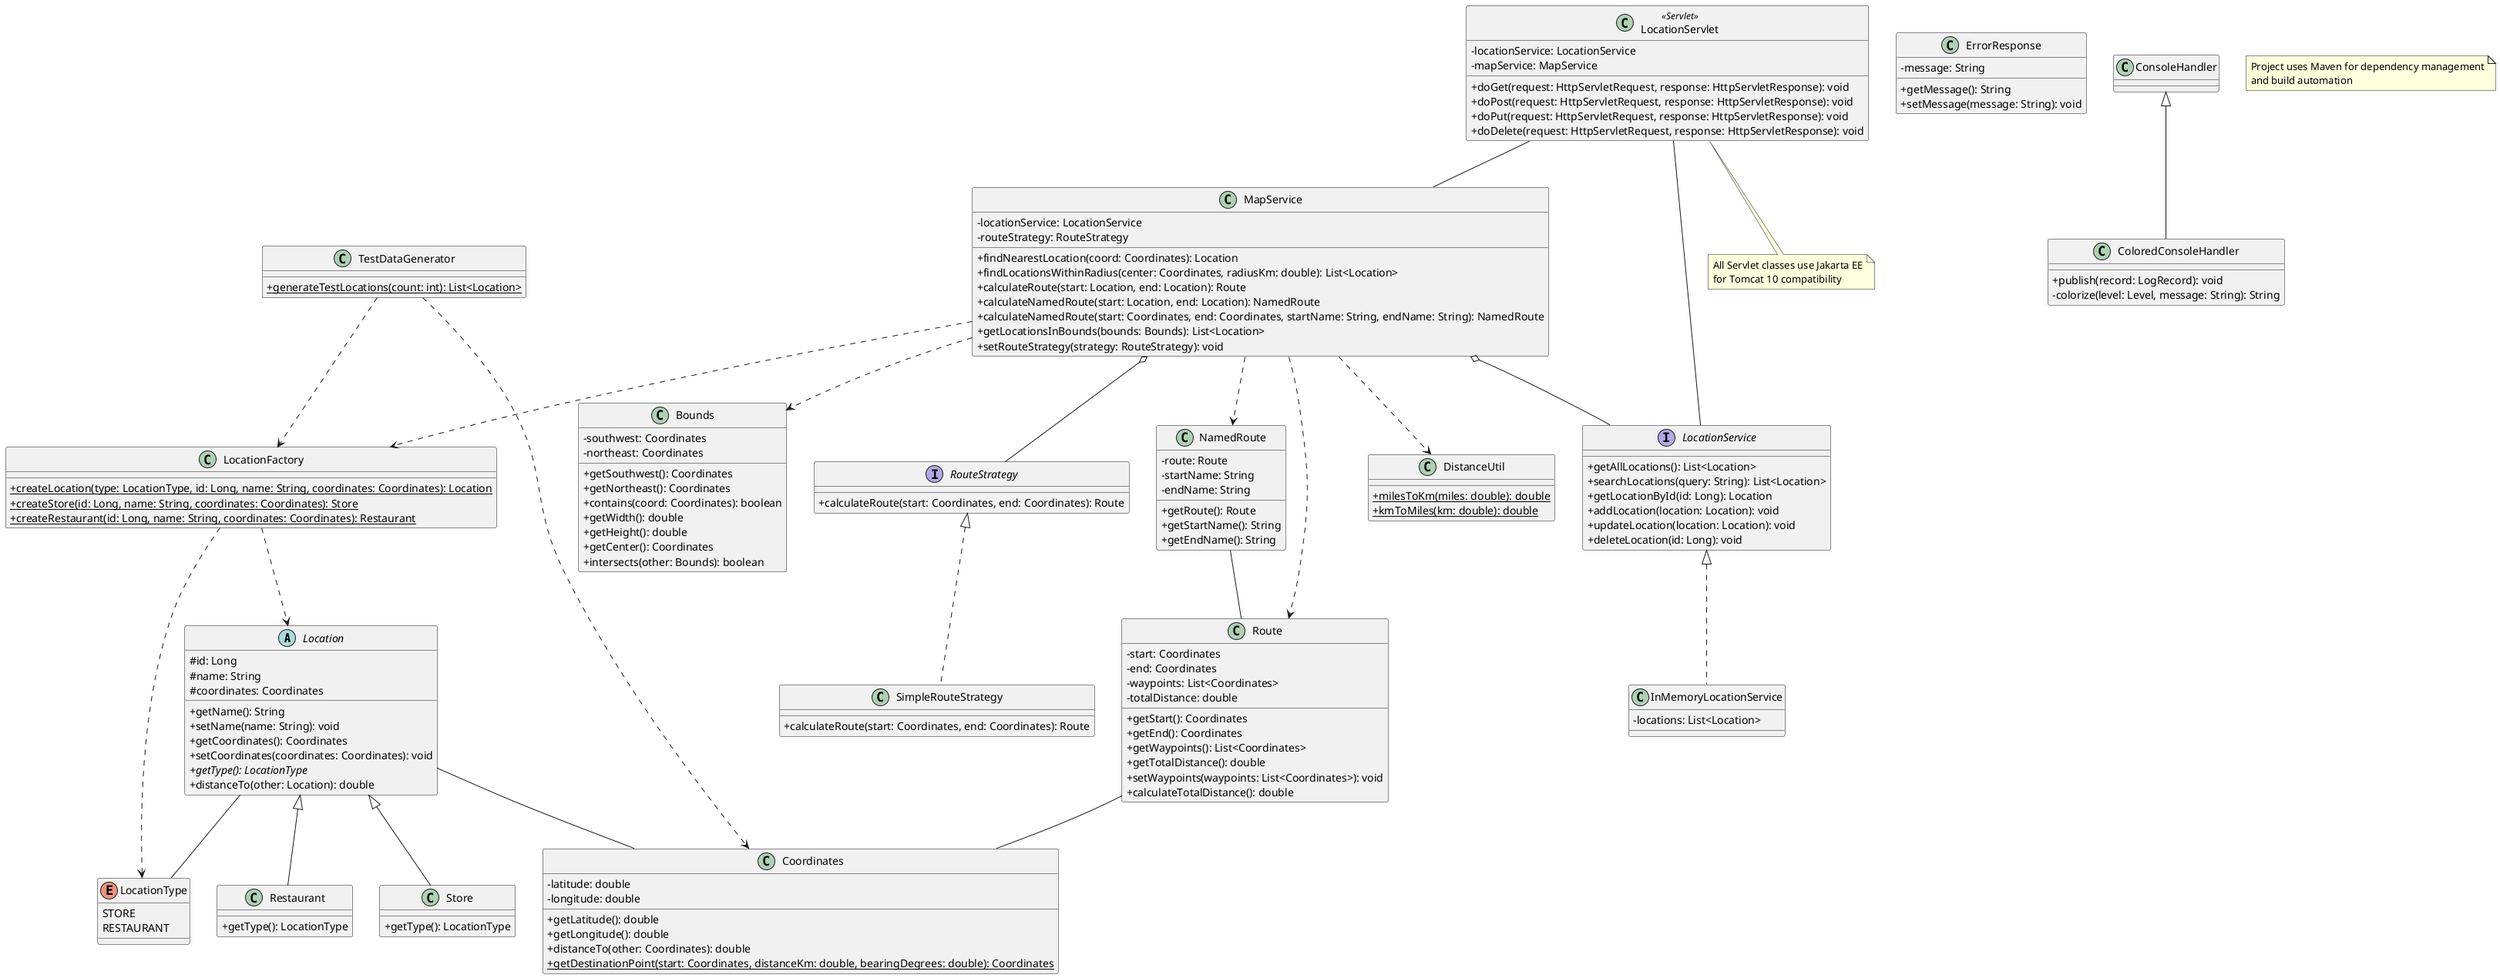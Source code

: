 @startuml

skinparam classAttributeIconSize 0

abstract class Location {
    #id: Long
    #name: String
    #coordinates: Coordinates
    +getName(): String
    +setName(name: String): void
    +getCoordinates(): Coordinates
    +setCoordinates(coordinates: Coordinates): void
    {abstract} +getType(): LocationType
    +distanceTo(other: Location): double
}

class Store extends Location {
    +getType(): LocationType
}

class Restaurant extends Location {
    +getType(): LocationType
}

class Coordinates {
    -latitude: double
    -longitude: double
    +getLatitude(): double
    +getLongitude(): double
    +distanceTo(other: Coordinates): double
    +{static} getDestinationPoint(start: Coordinates, distanceKm: double, bearingDegrees: double): Coordinates
}

enum LocationType {
    STORE
    RESTAURANT
}

class Route {
    -start: Coordinates
    -end: Coordinates
    -waypoints: List<Coordinates>
    -totalDistance: double
    +getStart(): Coordinates
    +getEnd(): Coordinates
    +getWaypoints(): List<Coordinates>
    +getTotalDistance(): double
    +setWaypoints(waypoints: List<Coordinates>): void
    +calculateTotalDistance(): double
}

class NamedRoute {
    -route: Route
    -startName: String
    -endName: String
    +getRoute(): Route
    +getStartName(): String
    +getEndName(): String
}

interface LocationService {
    +getAllLocations(): List<Location>
    +searchLocations(query: String): List<Location>
    +getLocationById(id: Long): Location
    +addLocation(location: Location): void
    +updateLocation(location: Location): void
    +deleteLocation(id: Long): void
}

class InMemoryLocationService implements LocationService {
    -locations: List<Location>
}

class MapService {
    -locationService: LocationService
    -routeStrategy: RouteStrategy
    +findNearestLocation(coord: Coordinates): Location
    +findLocationsWithinRadius(center: Coordinates, radiusKm: double): List<Location>
    +calculateRoute(start: Location, end: Location): Route
    +calculateNamedRoute(start: Location, end: Location): NamedRoute
    +calculateNamedRoute(start: Coordinates, end: Coordinates, startName: String, endName: String): NamedRoute
    +getLocationsInBounds(bounds: Bounds): List<Location>
    +setRouteStrategy(strategy: RouteStrategy): void
}

class LocationServlet <<Servlet>> {
    -locationService: LocationService
    -mapService: MapService
    +doGet(request: HttpServletRequest, response: HttpServletResponse): void
    +doPost(request: HttpServletRequest, response: HttpServletResponse): void
    +doPut(request: HttpServletRequest, response: HttpServletResponse): void
    +doDelete(request: HttpServletRequest, response: HttpServletResponse): void
}

class ErrorResponse {
    -message: String
    +getMessage(): String
    +setMessage(message: String): void
}

class DistanceUtil {
    {static} +milesToKm(miles: double): double
    {static} +kmToMiles(km: double): double
}

class Bounds {
    -southwest: Coordinates
    -northeast: Coordinates
    +getSouthwest(): Coordinates
    +getNortheast(): Coordinates
    +contains(coord: Coordinates): boolean
    +getWidth(): double
    +getHeight(): double
    +getCenter(): Coordinates
    +intersects(other: Bounds): boolean
}

class LocationFactory {
    {static} +createLocation(type: LocationType, id: Long, name: String, coordinates: Coordinates): Location
    {static} +createStore(id: Long, name: String, coordinates: Coordinates): Store
    {static} +createRestaurant(id: Long, name: String, coordinates: Coordinates): Restaurant
}

class TestDataGenerator {
    {static} +generateTestLocations(count: int): List<Location>
}

interface RouteStrategy {
   +calculateRoute(start: Coordinates, end: Coordinates): Route
}

class SimpleRouteStrategy implements RouteStrategy {
    +calculateRoute(start: Coordinates, end: Coordinates): Route
}

class ConsoleHandler {
}

class ColoredConsoleHandler extends ConsoleHandler {
    +publish(record: LogRecord): void
    -colorize(level: Level, message: String): String
}

MapService o-- LocationService
MapService o-- RouteStrategy
MapService ..> Route
MapService ..> NamedRoute
MapService ..> Bounds
MapService ..> LocationFactory
LocationServlet -- MapService
LocationServlet -- LocationService
Location -- Coordinates
Route -- Coordinates
NamedRoute -- Route
Location -- LocationType
MapService ..> DistanceUtil
LocationFactory ..> Location
LocationFactory ..> LocationType
TestDataGenerator ..> LocationFactory
TestDataGenerator ..> Coordinates

note "All Servlet classes use Jakarta EE\nfor Tomcat 10 compatibility" as N1
note "Project uses Maven for dependency management\nand build automation" as N2
LocationServlet .. N1

@enduml